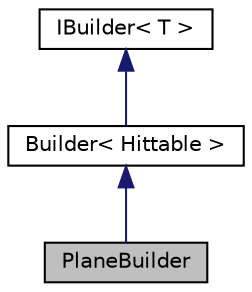 digraph "PlaneBuilder"
{
 // LATEX_PDF_SIZE
  edge [fontname="Helvetica",fontsize="10",labelfontname="Helvetica",labelfontsize="10"];
  node [fontname="Helvetica",fontsize="10",shape=record];
  Node1 [label="PlaneBuilder",height=0.2,width=0.4,color="black", fillcolor="grey75", style="filled", fontcolor="black",tooltip=" "];
  Node2 -> Node1 [dir="back",color="midnightblue",fontsize="10",style="solid",fontname="Helvetica"];
  Node2 [label="Builder\< Hittable \>",height=0.2,width=0.4,color="black", fillcolor="white", style="filled",URL="$classBuilder.html",tooltip=" "];
  Node3 -> Node2 [dir="back",color="midnightblue",fontsize="10",style="solid",fontname="Helvetica"];
  Node3 [label="IBuilder\< T \>",height=0.2,width=0.4,color="black", fillcolor="white", style="filled",URL="$classIBuilder.html",tooltip=" "];
}
